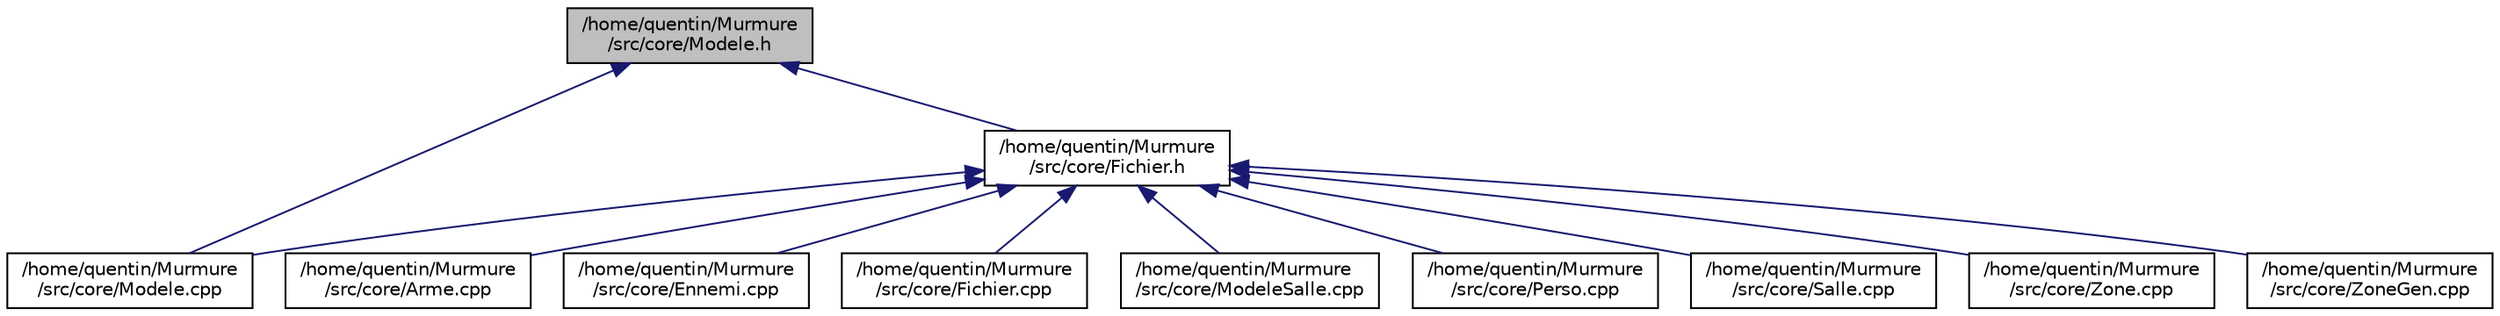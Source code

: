 digraph "/home/quentin/Murmure/src/core/Modele.h"
{
  edge [fontname="Helvetica",fontsize="10",labelfontname="Helvetica",labelfontsize="10"];
  node [fontname="Helvetica",fontsize="10",shape=record];
  Node1 [label="/home/quentin/Murmure\l/src/core/Modele.h",height=0.2,width=0.4,color="black", fillcolor="grey75", style="filled", fontcolor="black"];
  Node1 -> Node2 [dir="back",color="midnightblue",fontsize="10",style="solid"];
  Node2 [label="/home/quentin/Murmure\l/src/core/Fichier.h",height=0.2,width=0.4,color="black", fillcolor="white", style="filled",URL="$Fichier_8h.html"];
  Node2 -> Node3 [dir="back",color="midnightblue",fontsize="10",style="solid"];
  Node3 [label="/home/quentin/Murmure\l/src/core/Arme.cpp",height=0.2,width=0.4,color="black", fillcolor="white", style="filled",URL="$Arme_8cpp.html"];
  Node2 -> Node4 [dir="back",color="midnightblue",fontsize="10",style="solid"];
  Node4 [label="/home/quentin/Murmure\l/src/core/Ennemi.cpp",height=0.2,width=0.4,color="black", fillcolor="white", style="filled",URL="$Ennemi_8cpp.html"];
  Node2 -> Node5 [dir="back",color="midnightblue",fontsize="10",style="solid"];
  Node5 [label="/home/quentin/Murmure\l/src/core/Fichier.cpp",height=0.2,width=0.4,color="black", fillcolor="white", style="filled",URL="$Fichier_8cpp.html"];
  Node2 -> Node6 [dir="back",color="midnightblue",fontsize="10",style="solid"];
  Node6 [label="/home/quentin/Murmure\l/src/core/Modele.cpp",height=0.2,width=0.4,color="black", fillcolor="white", style="filled",URL="$Modele_8cpp.html",tooltip="Code source du module Modele. "];
  Node2 -> Node7 [dir="back",color="midnightblue",fontsize="10",style="solid"];
  Node7 [label="/home/quentin/Murmure\l/src/core/ModeleSalle.cpp",height=0.2,width=0.4,color="black", fillcolor="white", style="filled",URL="$ModeleSalle_8cpp.html"];
  Node2 -> Node8 [dir="back",color="midnightblue",fontsize="10",style="solid"];
  Node8 [label="/home/quentin/Murmure\l/src/core/Perso.cpp",height=0.2,width=0.4,color="black", fillcolor="white", style="filled",URL="$Perso_8cpp.html"];
  Node2 -> Node9 [dir="back",color="midnightblue",fontsize="10",style="solid"];
  Node9 [label="/home/quentin/Murmure\l/src/core/Salle.cpp",height=0.2,width=0.4,color="black", fillcolor="white", style="filled",URL="$Salle_8cpp.html",tooltip="Code source pour le module Salle. "];
  Node2 -> Node10 [dir="back",color="midnightblue",fontsize="10",style="solid"];
  Node10 [label="/home/quentin/Murmure\l/src/core/Zone.cpp",height=0.2,width=0.4,color="black", fillcolor="white", style="filled",URL="$Zone_8cpp.html",tooltip="Code source pour le module Zone. "];
  Node2 -> Node11 [dir="back",color="midnightblue",fontsize="10",style="solid"];
  Node11 [label="/home/quentin/Murmure\l/src/core/ZoneGen.cpp",height=0.2,width=0.4,color="black", fillcolor="white", style="filled",URL="$ZoneGen_8cpp.html",tooltip="Code source de la class ZoneGen. "];
  Node1 -> Node6 [dir="back",color="midnightblue",fontsize="10",style="solid"];
}
